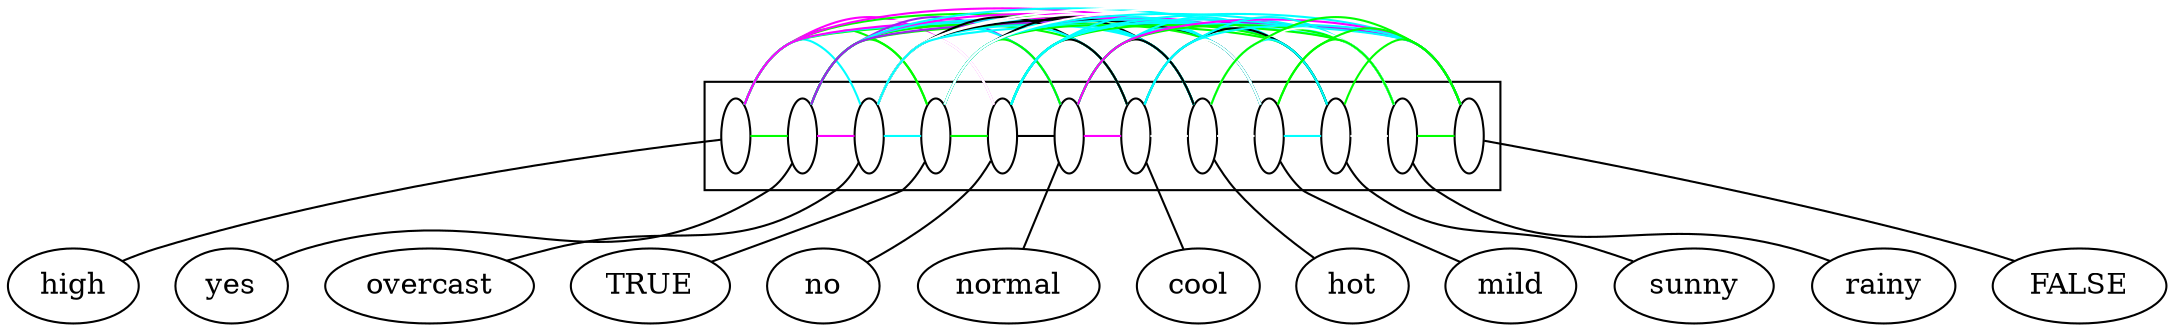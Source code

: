 digraph G {
compound=True;
high;
yes;
overcast;
TRUE;
no;
normal;
cool;
hot;
mild;
sunny;
rainy;
FALSE;
subgraph cluster_hotnorainycoolovercasthighsunnynormalFALSEyesmildTRUE {
s_high [fillcolor=white, fixedsize=True, width=0.2, label=" "];
s_yes [fillcolor=white, fixedsize=True, width=0.2, label=" "];
s_overcast [fillcolor=white, fixedsize=True, width=0.2, label=" "];
s_TRUE [fillcolor=white, fixedsize=True, width=0.2, label=" "];
s_no [fillcolor=white, fixedsize=True, width=0.2, label=" "];
s_normal [fillcolor=white, fixedsize=True, width=0.2, label=" "];
s_cool [fillcolor=white, fixedsize=True, width=0.2, label=" "];
s_hot [fillcolor=white, fixedsize=True, width=0.2, label=" "];
s_mild [fillcolor=white, fixedsize=True, width=0.2, label=" "];
s_sunny [fillcolor=white, fixedsize=True, width=0.2, label=" "];
s_rainy [fillcolor=white, fixedsize=True, width=0.2, label=" "];
s_FALSE [fillcolor=white, fixedsize=True, width=0.2, label=" "];
subgraph  {
rank=same;
s_high -> s_yes  [arrowhead=none, color=green];
s_high -> s_overcast  [arrowhead=none, color=cyan];
s_high -> s_TRUE  [arrowhead=none, color=green];
s_high -> s_no  [arrowhead=none, color=magenta];
s_high -> s_normal  [arrowhead=none, color=white];
s_high -> s_cool  [arrowhead=none, color=white];
s_high -> s_hot  [arrowhead=none, color=green];
s_high -> s_mild  [arrowhead=none, color=magenta];
s_high -> s_sunny  [arrowhead=none, color=green];
s_high -> s_rainy  [arrowhead=none, color=cyan];
s_high -> s_FALSE  [arrowhead=none, color=magenta];
s_yes -> s_overcast  [arrowhead=none, color=magenta];
s_yes -> s_TRUE  [arrowhead=none, color=green];
s_yes -> s_no  [arrowhead=none, color=white];
s_yes -> s_normal  [arrowhead=none, color=purple];
s_yes -> s_cool  [arrowhead=none, color=green];
s_yes -> s_hot  [arrowhead=none, color=cyan];
s_yes -> s_mild  [arrowhead=none, color=magenta];
s_yes -> s_sunny  [arrowhead=none, color=cyan];
s_yes -> s_rainy  [arrowhead=none, color=green];
s_yes -> s_FALSE  [arrowhead=none, color=purple];
s_overcast -> s_TRUE  [arrowhead=none, color=cyan];
s_overcast -> s_no  [arrowhead=none, color=white];
s_overcast -> s_normal  [arrowhead=none, color=cyan];
s_overcast -> s_cool  [arrowhead=none, color=black];
s_overcast -> s_hot  [arrowhead=none, color=cyan];
s_overcast -> s_mild  [arrowhead=none, color=black];
s_overcast -> s_sunny  [arrowhead=none, color=white];
s_overcast -> s_rainy  [arrowhead=none, color=white];
s_overcast -> s_FALSE  [arrowhead=none, color=cyan];
s_TRUE -> s_no  [arrowhead=none, color=green];
s_TRUE -> s_normal  [arrowhead=none, color=green];
s_TRUE -> s_cool  [arrowhead=none, color=cyan];
s_TRUE -> s_hot  [arrowhead=none, color=black];
s_TRUE -> s_mild  [arrowhead=none, color=green];
s_TRUE -> s_sunny  [arrowhead=none, color=cyan];
s_TRUE -> s_rainy  [arrowhead=none, color=cyan];
s_TRUE -> s_FALSE  [arrowhead=none, color=white];
s_no -> s_normal  [arrowhead=none, color=black];
s_no -> s_cool  [arrowhead=none, color=black];
s_no -> s_hot  [arrowhead=none, color=cyan];
s_no -> s_mild  [arrowhead=none, color=cyan];
s_no -> s_sunny  [arrowhead=none, color=green];
s_no -> s_rainy  [arrowhead=none, color=cyan];
s_no -> s_FALSE  [arrowhead=none, color=cyan];
s_normal -> s_cool  [arrowhead=none, color=magenta];
s_normal -> s_hot  [arrowhead=none, color=black];
s_normal -> s_mild  [arrowhead=none, color=cyan];
s_normal -> s_sunny  [arrowhead=none, color=cyan];
s_normal -> s_rainy  [arrowhead=none, color=green];
s_normal -> s_FALSE  [arrowhead=none, color=magenta];
s_cool -> s_hot  [arrowhead=none, color=white];
s_cool -> s_mild  [arrowhead=none, color=white];
s_cool -> s_sunny  [arrowhead=none, color=black];
s_cool -> s_rainy  [arrowhead=none, color=cyan];
s_cool -> s_FALSE  [arrowhead=none, color=cyan];
s_hot -> s_mild  [arrowhead=none, color=white];
s_hot -> s_sunny  [arrowhead=none, color=cyan];
s_hot -> s_rainy  [arrowhead=none, color=white];
s_hot -> s_FALSE  [arrowhead=none, color=green];
s_mild -> s_sunny  [arrowhead=none, color=cyan];
s_mild -> s_rainy  [arrowhead=none, color=green];
s_mild -> s_FALSE  [arrowhead=none, color=green];
s_sunny -> s_rainy  [arrowhead=none, color=white];
s_sunny -> s_FALSE  [arrowhead=none, color=green];
s_rainy -> s_FALSE  [arrowhead=none, color=green];
}

}

s_high -> high  [arrowhead=none];
s_yes -> yes  [arrowhead=none];
s_overcast -> overcast  [arrowhead=none];
s_TRUE -> TRUE  [arrowhead=none];
s_no -> no  [arrowhead=none];
s_normal -> normal  [arrowhead=none];
s_cool -> cool  [arrowhead=none];
s_hot -> hot  [arrowhead=none];
s_mild -> mild  [arrowhead=none];
s_sunny -> sunny  [arrowhead=none];
s_rainy -> rainy  [arrowhead=none];
s_FALSE -> FALSE  [arrowhead=none];
}
